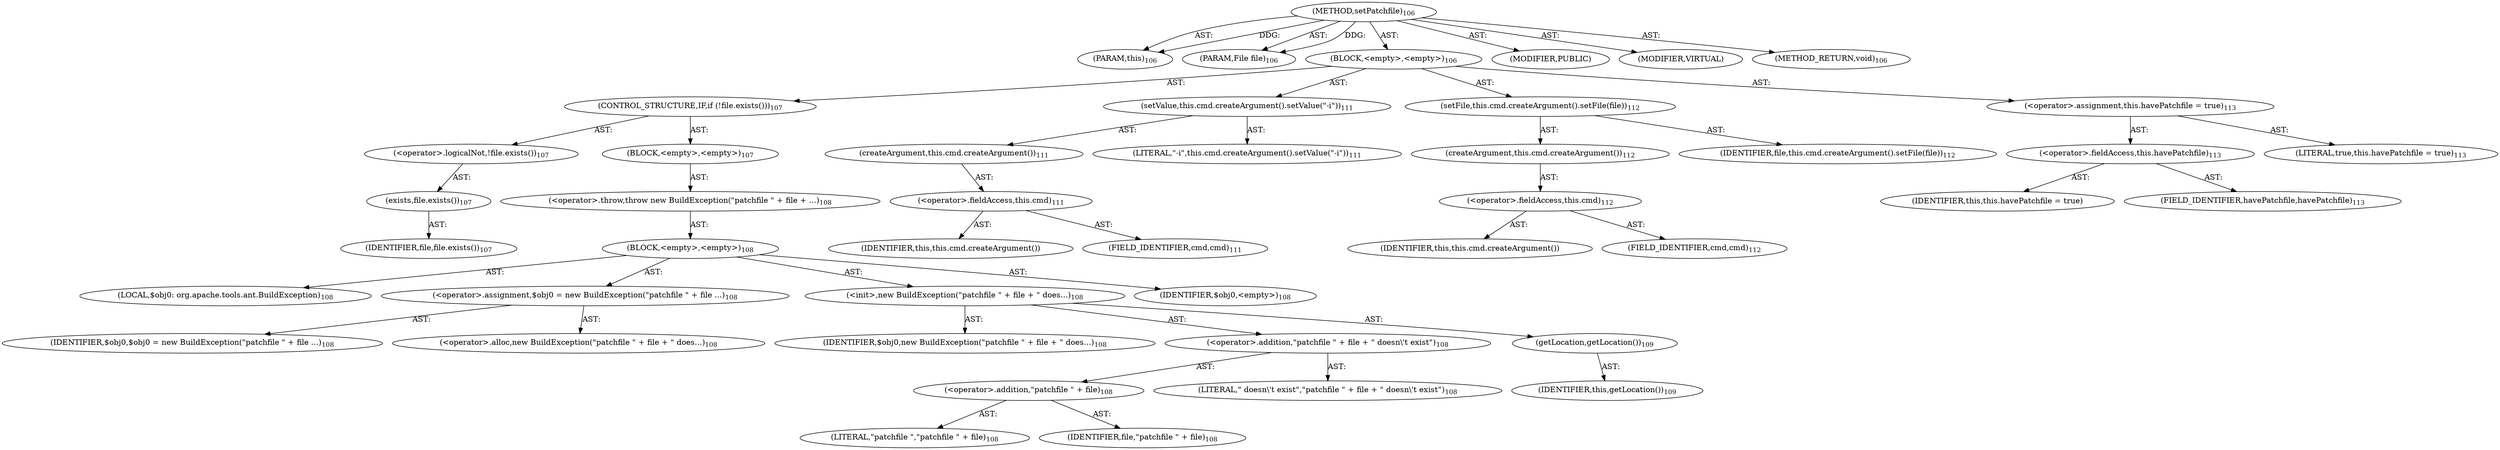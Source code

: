 digraph "setPatchfile" {  
"111669149698" [label = <(METHOD,setPatchfile)<SUB>106</SUB>> ]
"115964116992" [label = <(PARAM,this)<SUB>106</SUB>> ]
"115964117000" [label = <(PARAM,File file)<SUB>106</SUB>> ]
"25769803779" [label = <(BLOCK,&lt;empty&gt;,&lt;empty&gt;)<SUB>106</SUB>> ]
"47244640257" [label = <(CONTROL_STRUCTURE,IF,if (!file.exists()))<SUB>107</SUB>> ]
"30064771081" [label = <(&lt;operator&gt;.logicalNot,!file.exists())<SUB>107</SUB>> ]
"30064771082" [label = <(exists,file.exists())<SUB>107</SUB>> ]
"68719476752" [label = <(IDENTIFIER,file,file.exists())<SUB>107</SUB>> ]
"25769803780" [label = <(BLOCK,&lt;empty&gt;,&lt;empty&gt;)<SUB>107</SUB>> ]
"30064771083" [label = <(&lt;operator&gt;.throw,throw new BuildException(&quot;patchfile &quot; + file + ...)<SUB>108</SUB>> ]
"25769803781" [label = <(BLOCK,&lt;empty&gt;,&lt;empty&gt;)<SUB>108</SUB>> ]
"94489280512" [label = <(LOCAL,$obj0: org.apache.tools.ant.BuildException)<SUB>108</SUB>> ]
"30064771084" [label = <(&lt;operator&gt;.assignment,$obj0 = new BuildException(&quot;patchfile &quot; + file ...)<SUB>108</SUB>> ]
"68719476753" [label = <(IDENTIFIER,$obj0,$obj0 = new BuildException(&quot;patchfile &quot; + file ...)<SUB>108</SUB>> ]
"30064771085" [label = <(&lt;operator&gt;.alloc,new BuildException(&quot;patchfile &quot; + file + &quot; does...)<SUB>108</SUB>> ]
"30064771086" [label = <(&lt;init&gt;,new BuildException(&quot;patchfile &quot; + file + &quot; does...)<SUB>108</SUB>> ]
"68719476754" [label = <(IDENTIFIER,$obj0,new BuildException(&quot;patchfile &quot; + file + &quot; does...)<SUB>108</SUB>> ]
"30064771087" [label = <(&lt;operator&gt;.addition,&quot;patchfile &quot; + file + &quot; doesn\'t exist&quot;)<SUB>108</SUB>> ]
"30064771088" [label = <(&lt;operator&gt;.addition,&quot;patchfile &quot; + file)<SUB>108</SUB>> ]
"90194313218" [label = <(LITERAL,&quot;patchfile &quot;,&quot;patchfile &quot; + file)<SUB>108</SUB>> ]
"68719476755" [label = <(IDENTIFIER,file,&quot;patchfile &quot; + file)<SUB>108</SUB>> ]
"90194313219" [label = <(LITERAL,&quot; doesn\'t exist&quot;,&quot;patchfile &quot; + file + &quot; doesn\'t exist&quot;)<SUB>108</SUB>> ]
"30064771089" [label = <(getLocation,getLocation())<SUB>109</SUB>> ]
"68719476736" [label = <(IDENTIFIER,this,getLocation())<SUB>109</SUB>> ]
"68719476756" [label = <(IDENTIFIER,$obj0,&lt;empty&gt;)<SUB>108</SUB>> ]
"30064771090" [label = <(setValue,this.cmd.createArgument().setValue(&quot;-i&quot;))<SUB>111</SUB>> ]
"30064771091" [label = <(createArgument,this.cmd.createArgument())<SUB>111</SUB>> ]
"30064771092" [label = <(&lt;operator&gt;.fieldAccess,this.cmd)<SUB>111</SUB>> ]
"68719476757" [label = <(IDENTIFIER,this,this.cmd.createArgument())> ]
"55834574851" [label = <(FIELD_IDENTIFIER,cmd,cmd)<SUB>111</SUB>> ]
"90194313220" [label = <(LITERAL,&quot;-i&quot;,this.cmd.createArgument().setValue(&quot;-i&quot;))<SUB>111</SUB>> ]
"30064771093" [label = <(setFile,this.cmd.createArgument().setFile(file))<SUB>112</SUB>> ]
"30064771094" [label = <(createArgument,this.cmd.createArgument())<SUB>112</SUB>> ]
"30064771095" [label = <(&lt;operator&gt;.fieldAccess,this.cmd)<SUB>112</SUB>> ]
"68719476758" [label = <(IDENTIFIER,this,this.cmd.createArgument())> ]
"55834574852" [label = <(FIELD_IDENTIFIER,cmd,cmd)<SUB>112</SUB>> ]
"68719476759" [label = <(IDENTIFIER,file,this.cmd.createArgument().setFile(file))<SUB>112</SUB>> ]
"30064771096" [label = <(&lt;operator&gt;.assignment,this.havePatchfile = true)<SUB>113</SUB>> ]
"30064771097" [label = <(&lt;operator&gt;.fieldAccess,this.havePatchfile)<SUB>113</SUB>> ]
"68719476760" [label = <(IDENTIFIER,this,this.havePatchfile = true)> ]
"55834574853" [label = <(FIELD_IDENTIFIER,havePatchfile,havePatchfile)<SUB>113</SUB>> ]
"90194313221" [label = <(LITERAL,true,this.havePatchfile = true)<SUB>113</SUB>> ]
"133143986184" [label = <(MODIFIER,PUBLIC)> ]
"133143986185" [label = <(MODIFIER,VIRTUAL)> ]
"128849018882" [label = <(METHOD_RETURN,void)<SUB>106</SUB>> ]
  "111669149698" -> "115964116992"  [ label = "AST: "] 
  "111669149698" -> "115964117000"  [ label = "AST: "] 
  "111669149698" -> "25769803779"  [ label = "AST: "] 
  "111669149698" -> "133143986184"  [ label = "AST: "] 
  "111669149698" -> "133143986185"  [ label = "AST: "] 
  "111669149698" -> "128849018882"  [ label = "AST: "] 
  "25769803779" -> "47244640257"  [ label = "AST: "] 
  "25769803779" -> "30064771090"  [ label = "AST: "] 
  "25769803779" -> "30064771093"  [ label = "AST: "] 
  "25769803779" -> "30064771096"  [ label = "AST: "] 
  "47244640257" -> "30064771081"  [ label = "AST: "] 
  "47244640257" -> "25769803780"  [ label = "AST: "] 
  "30064771081" -> "30064771082"  [ label = "AST: "] 
  "30064771082" -> "68719476752"  [ label = "AST: "] 
  "25769803780" -> "30064771083"  [ label = "AST: "] 
  "30064771083" -> "25769803781"  [ label = "AST: "] 
  "25769803781" -> "94489280512"  [ label = "AST: "] 
  "25769803781" -> "30064771084"  [ label = "AST: "] 
  "25769803781" -> "30064771086"  [ label = "AST: "] 
  "25769803781" -> "68719476756"  [ label = "AST: "] 
  "30064771084" -> "68719476753"  [ label = "AST: "] 
  "30064771084" -> "30064771085"  [ label = "AST: "] 
  "30064771086" -> "68719476754"  [ label = "AST: "] 
  "30064771086" -> "30064771087"  [ label = "AST: "] 
  "30064771086" -> "30064771089"  [ label = "AST: "] 
  "30064771087" -> "30064771088"  [ label = "AST: "] 
  "30064771087" -> "90194313219"  [ label = "AST: "] 
  "30064771088" -> "90194313218"  [ label = "AST: "] 
  "30064771088" -> "68719476755"  [ label = "AST: "] 
  "30064771089" -> "68719476736"  [ label = "AST: "] 
  "30064771090" -> "30064771091"  [ label = "AST: "] 
  "30064771090" -> "90194313220"  [ label = "AST: "] 
  "30064771091" -> "30064771092"  [ label = "AST: "] 
  "30064771092" -> "68719476757"  [ label = "AST: "] 
  "30064771092" -> "55834574851"  [ label = "AST: "] 
  "30064771093" -> "30064771094"  [ label = "AST: "] 
  "30064771093" -> "68719476759"  [ label = "AST: "] 
  "30064771094" -> "30064771095"  [ label = "AST: "] 
  "30064771095" -> "68719476758"  [ label = "AST: "] 
  "30064771095" -> "55834574852"  [ label = "AST: "] 
  "30064771096" -> "30064771097"  [ label = "AST: "] 
  "30064771096" -> "90194313221"  [ label = "AST: "] 
  "30064771097" -> "68719476760"  [ label = "AST: "] 
  "30064771097" -> "55834574853"  [ label = "AST: "] 
  "111669149698" -> "115964116992"  [ label = "DDG: "] 
  "111669149698" -> "115964117000"  [ label = "DDG: "] 
}
